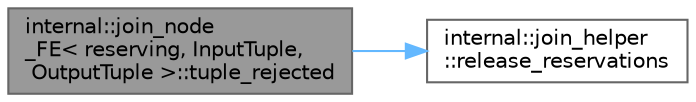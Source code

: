 digraph "internal::join_node_FE&lt; reserving, InputTuple, OutputTuple &gt;::tuple_rejected"
{
 // LATEX_PDF_SIZE
  bgcolor="transparent";
  edge [fontname=Helvetica,fontsize=10,labelfontname=Helvetica,labelfontsize=10];
  node [fontname=Helvetica,fontsize=10,shape=box,height=0.2,width=0.4];
  rankdir="LR";
  Node1 [id="Node000001",label="internal::join_node\l_FE\< reserving, InputTuple,\l OutputTuple \>::tuple_rejected",height=0.2,width=0.4,color="gray40", fillcolor="grey60", style="filled", fontcolor="black",tooltip=" "];
  Node1 -> Node2 [id="edge1_Node000001_Node000002",color="steelblue1",style="solid",tooltip=" "];
  Node2 [id="Node000002",label="internal::join_helper\l::release_reservations",height=0.2,width=0.4,color="grey40", fillcolor="white", style="filled",URL="$structinternal_1_1join__helper.html#a4dcc44eeceaa5f87160c7bc3c004432c",tooltip=" "];
}
